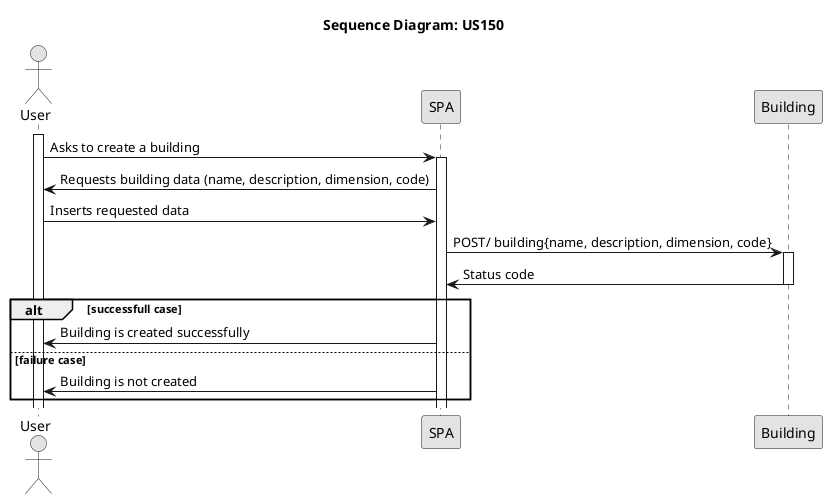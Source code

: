 @startuml

skinparam Monochrome true
skinparam PackageStyle rectangle
skinparam Shadowing false

title Sequence Diagram: US150

actor "User" as User
participant "SPA" as SPA
participant "Building" as Building

activate User

User -> SPA : Asks to create a building
activate SPA
SPA -> User: Requests building data (name, description, dimension, code)
User -> SPA: Inserts requested data

SPA -> Building: POST/ building{name, description, dimension, code}
activate Building
Building -> SPA: Status code
deactivate

alt successfull case
SPA -> User: Building is created successfully
else failure case
SPA -> User: Building is not created
end

@enduml
